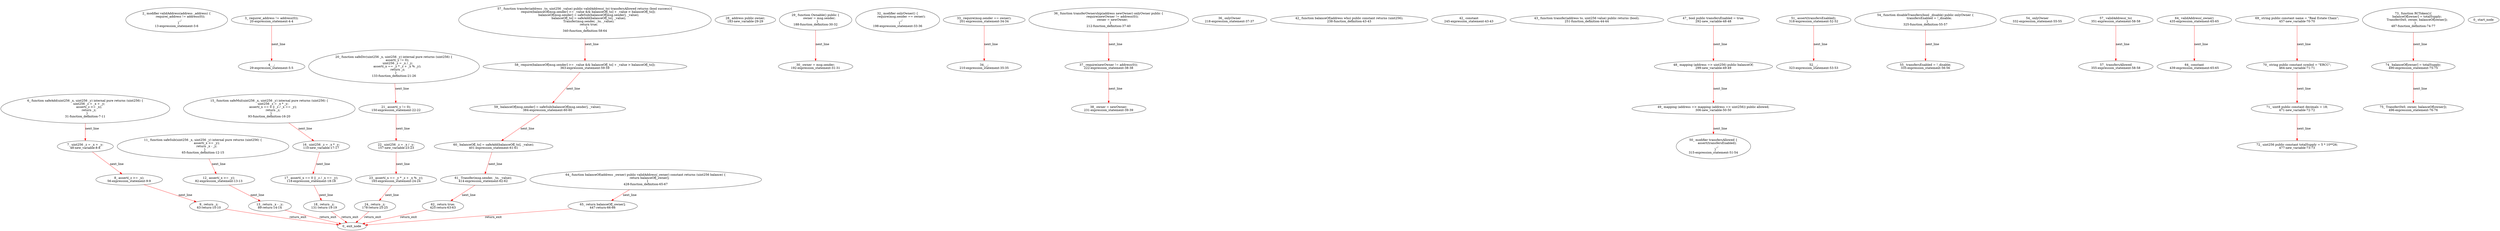 digraph  {
13 [label="2_ modifier validAddress(address _address) {\n        require(_address != address(0));\n        _;\n    }\n13-expression_statement-3-6", method="", type_label=expression_statement];
20 [label="3_ require(_address != address(0));\n20-expression_statement-4-4", method="", type_label=expression_statement];
29 [label="4_ _;\n29-expression_statement-5-5", method="", type_label=expression_statement];
31 [label="6_ function safeAdd(uint256 _x, uint256 _y) internal pure returns (uint256) {\n        uint256 _z = _x + _y;\n        assert(_z >= _x);\n        return _z;\n    }\n31-function_definition-7-11", method="safeAdd(uint256 _x,uint256 _y)", type_label=function_definition];
48 [label="7_ uint256 _z = _x + _y;\n48-new_variable-8-8", method="safeAdd(uint256 _x,uint256 _y)", type_label=new_variable];
56 [label="8_ assert(_z >= _x);\n56-expression_statement-9-9", method="safeAdd(uint256 _x,uint256 _y)", type_label=expression_statement];
63 [label="9_ return _z;\n63-return-10-10", method="safeAdd(uint256 _x,uint256 _y)", type_label=return];
65 [label="11_ function safeSub(uint256 _x, uint256 _y) internal pure returns (uint256) {\n        assert(_x >= _y);\n        return _x - _y;\n    }\n65-function_definition-12-15", method="safeSub(uint256 _x,uint256 _y)", type_label=function_definition];
82 [label="12_ assert(_x >= _y);\n82-expression_statement-13-13", method="safeSub(uint256 _x,uint256 _y)", type_label=expression_statement];
89 [label="13_ return _x - _y;\n89-return-14-14", method="safeSub(uint256 _x,uint256 _y)", type_label=return];
93 [label="15_ function safeMul(uint256 _x, uint256 _y) internal pure returns (uint256) {\n        uint256 _z = _x * _y;\n        assert(_x == 0 || _z / _x == _y);\n        return _z;\n    }\n93-function_definition-16-20", method="safeMul(uint256 _x,uint256 _y)", type_label=function_definition];
110 [label="16_ uint256 _z = _x * _y;\n110-new_variable-17-17", method="safeMul(uint256 _x,uint256 _y)", type_label=new_variable];
118 [label="17_ assert(_x == 0 || _z / _x == _y);\n118-expression_statement-18-18", method="safeMul(uint256 _x,uint256 _y)", type_label=expression_statement];
131 [label="18_ return _z;\n131-return-19-19", method="safeMul(uint256 _x,uint256 _y)", type_label=return];
133 [label="20_ function safeDiv(uint256 _x, uint256 _y) internal pure returns (uint256) {\n        assert(_y != 0); \n        uint256 _z = _x / _y;\n        assert(_x == _y * _z + _x % _y); \n        return _z;\n    }\n133-function_definition-21-26", method="safeDiv(uint256 _x,uint256 _y)", type_label=function_definition];
150 [label="21_ assert(_y != 0);\n150-expression_statement-22-22", method="safeDiv(uint256 _x,uint256 _y)", type_label=expression_statement];
157 [label="22_ uint256 _z = _x / _y;\n157-new_variable-23-23", method="safeDiv(uint256 _x,uint256 _y)", type_label=new_variable];
165 [label="23_ assert(_x == _y * _z + _x % _y);\n165-expression_statement-24-24", method="safeDiv(uint256 _x,uint256 _y)", type_label=expression_statement];
178 [label="24_ return _z;\n178-return-25-25", method="safeDiv(uint256 _x,uint256 _y)", type_label=return];
183 [label="28_ address public owner;\n183-new_variable-29-29", method="", type_label=new_variable];
188 [label="29_ function Ownable() public {\n        owner = msg.sender;\n    }\n188-function_definition-30-32", method="Ownable()", type_label=function_definition];
192 [label="30_ owner = msg.sender;\n192-expression_statement-31-31", method="Ownable()", type_label=expression_statement];
198 [label="32_ modifier onlyOwner() {\n        require(msg.sender == owner);\n        _;\n    }\n198-expression_statement-33-36", method="", type_label=expression_statement];
201 [label="33_ require(msg.sender == owner);\n201-expression_statement-34-34", method="", type_label=expression_statement];
210 [label="34_ _;\n210-expression_statement-35-35", method="", type_label=expression_statement];
212 [label="36_ function transferOwnership(address newOwner) onlyOwner public {\n        require(newOwner != address(0));\n        owner = newOwner;\n    }\n212-function_definition-37-40", method="transferOwnership(address newOwner)", type_label=function_definition];
218 [label="36_ onlyOwner\n218-expression_statement-37-37", method="transferOwnership(address newOwner)", type_label=expression_statement];
222 [label="37_ require(newOwner != address(0));\n222-expression_statement-38-38", method="transferOwnership(address newOwner)", type_label=expression_statement];
231 [label="38_ owner = newOwner;\n231-expression_statement-39-39", method="transferOwnership(address newOwner)", type_label=expression_statement];
238 [label="42_ function balanceOf(address who) public constant returns (uint256);\n238-function_definition-43-43", method="balanceOf(address who)", type_label=function_definition];
245 [label="42_ constant\n245-expression_statement-43-43", method="balanceOf(address who)", type_label=expression_statement];
251 [label="43_ function transfer(address to, uint256 value) public returns (bool);\n251-function_definition-44-44", method="transfer(address to,uint256 value)", type_label=function_definition];
292 [label="47_ bool public transfersEnabled = true;\n292-new_variable-48-48", method="", type_label=new_variable];
299 [label="48_ mapping (address => uint256) public balanceOf;\n299-new_variable-49-49", method="", type_label=new_variable];
306 [label="49_ mapping (address => mapping (address => uint256)) public allowed;\n306-new_variable-50-50", method="", type_label=new_variable];
315 [label="50_ modifier transfersAllowed {\n        assert(transfersEnabled);\n        _;\n    }\n315-expression_statement-51-54", method="", type_label=expression_statement];
318 [label="51_ assert(transfersEnabled);\n318-expression_statement-52-52", method="", type_label=expression_statement];
323 [label="52_ _;\n323-expression_statement-53-53", method="", type_label=expression_statement];
325 [label="54_ function disableTransfers(bool _disable) public onlyOwner {\n        transfersEnabled = !_disable;\n    }\n325-function_definition-55-57", method="disableTransfers(bool _disable)", type_label=function_definition];
332 [label="54_ onlyOwner\n332-expression_statement-55-55", method="disableTransfers(bool _disable)", type_label=expression_statement];
335 [label="55_ transfersEnabled = !_disable;\n335-expression_statement-56-56", method="disableTransfers(bool _disable)", type_label=expression_statement];
340 [label="57_ function transfer(address _to, uint256 _value) public validAddress(_to) transfersAllowed returns (bool success){\n        require(balanceOf[msg.sender] >= _value && balanceOf[_to] + _value > balanceOf[_to]); \n        balanceOf[msg.sender] = safeSub(balanceOf[msg.sender], _value);\n        balanceOf[_to] = safeAdd(balanceOf[_to], _value);\n        Transfer(msg.sender, _to, _value);\n        return true;\n    }\n340-function_definition-58-64", method="transfer(address _to,uint256 _value)", type_label=function_definition];
351 [label="57_ validAddress(_to)\n351-expression_statement-58-58", method="transfer(address _to,uint256 _value)", type_label=expression_statement];
355 [label="57_ transfersAllowed\n355-expression_statement-58-58", method="transfer(address _to,uint256 _value)", type_label=expression_statement];
363 [label="58_ require(balanceOf[msg.sender] >= _value && balanceOf[_to] + _value > balanceOf[_to]);\n363-expression_statement-59-59", method="transfer(address _to,uint256 _value)", type_label=expression_statement];
384 [label="59_ balanceOf[msg.sender] = safeSub(balanceOf[msg.sender], _value);\n384-expression_statement-60-60", method="transfer(address _to,uint256 _value)", type_label=expression_statement];
401 [label="60_ balanceOf[_to] = safeAdd(balanceOf[_to], _value);\n401-expression_statement-61-61", method="transfer(address _to,uint256 _value)", type_label=expression_statement];
414 [label="61_ Transfer(msg.sender, _to, _value);\n414-expression_statement-62-62", method="transfer(address _to,uint256 _value)", type_label=expression_statement];
425 [label="62_ return true;\n425-return-63-63", method="transfer(address _to,uint256 _value)", type_label=return];
428 [label="64_ function balanceOf(address _owner) public validAddress(_owner) constant returns (uint256 balance) {\n        return balanceOf[_owner];\n    }\n428-function_definition-65-67", method="balanceOf(address _owner)", type_label=function_definition];
435 [label="64_ validAddress(_owner)\n435-expression_statement-65-65", method="balanceOf(address _owner)", type_label=expression_statement];
439 [label="64_ constant\n439-expression_statement-65-65", method="balanceOf(address _owner)", type_label=expression_statement];
447 [label="65_ return balanceOf[_owner];\n447-return-66-66", method="balanceOf(address _owner)", type_label=return];
457 [label="69_ string public constant name = \"Real Estate Chain\";\n457-new_variable-70-70", method="", type_label=new_variable];
464 [label="70_ string public constant symbol = \"ERCC\";\n464-new_variable-71-71", method="", type_label=new_variable];
471 [label="71_ uint8 public constant decimals = 18;\n471-new_variable-72-72", method="", type_label=new_variable];
477 [label="72_ uint256 public constant totalSupply = 5 * 10**26;\n477-new_variable-73-73", method="", type_label=new_variable];
487 [label="73_ function RCToken(){\n        balanceOf[owner] = totalSupply;\n        Transfer(0x0, owner, balanceOf[owner]);\n    }\n487-function_definition-74-77", method="RCToken()", type_label=function_definition];
490 [label="74_ balanceOf[owner] = totalSupply;\n490-expression_statement-75-75", method="RCToken()", type_label=expression_statement];
496 [label="75_ Transfer(0x0, owner, balanceOf[owner]);\n496-expression_statement-76-76", method="RCToken()", type_label=expression_statement];
1 [label="0_ start_node", method="", type_label=start];
2 [label="0_ exit_node", method="", type_label=exit];
20 -> 29  [color=red, controlflow_type=next_line, edge_type=CFG_edge, key=0, label=next_line];
31 -> 48  [color=red, controlflow_type=next_line, edge_type=CFG_edge, key=0, label=next_line];
48 -> 56  [color=red, controlflow_type=next_line, edge_type=CFG_edge, key=0, label=next_line];
56 -> 63  [color=red, controlflow_type=next_line, edge_type=CFG_edge, key=0, label=next_line];
63 -> 2  [color=red, controlflow_type=return_exit, edge_type=CFG_edge, key=0, label=return_exit];
65 -> 82  [color=red, controlflow_type=next_line, edge_type=CFG_edge, key=0, label=next_line];
82 -> 89  [color=red, controlflow_type=next_line, edge_type=CFG_edge, key=0, label=next_line];
89 -> 2  [color=red, controlflow_type=return_exit, edge_type=CFG_edge, key=0, label=return_exit];
93 -> 110  [color=red, controlflow_type=next_line, edge_type=CFG_edge, key=0, label=next_line];
110 -> 118  [color=red, controlflow_type=next_line, edge_type=CFG_edge, key=0, label=next_line];
118 -> 131  [color=red, controlflow_type=next_line, edge_type=CFG_edge, key=0, label=next_line];
131 -> 2  [color=red, controlflow_type=return_exit, edge_type=CFG_edge, key=0, label=return_exit];
133 -> 150  [color=red, controlflow_type=next_line, edge_type=CFG_edge, key=0, label=next_line];
150 -> 157  [color=red, controlflow_type=next_line, edge_type=CFG_edge, key=0, label=next_line];
157 -> 165  [color=red, controlflow_type=next_line, edge_type=CFG_edge, key=0, label=next_line];
165 -> 178  [color=red, controlflow_type=next_line, edge_type=CFG_edge, key=0, label=next_line];
178 -> 2  [color=red, controlflow_type=return_exit, edge_type=CFG_edge, key=0, label=return_exit];
188 -> 192  [color=red, controlflow_type=next_line, edge_type=CFG_edge, key=0, label=next_line];
201 -> 210  [color=red, controlflow_type=next_line, edge_type=CFG_edge, key=0, label=next_line];
212 -> 222  [color=red, controlflow_type=next_line, edge_type=CFG_edge, key=0, label=next_line];
222 -> 231  [color=red, controlflow_type=next_line, edge_type=CFG_edge, key=0, label=next_line];
292 -> 299  [color=red, controlflow_type=next_line, edge_type=CFG_edge, key=0, label=next_line];
299 -> 306  [color=red, controlflow_type=next_line, edge_type=CFG_edge, key=0, label=next_line];
306 -> 315  [color=red, controlflow_type=next_line, edge_type=CFG_edge, key=0, label=next_line];
318 -> 323  [color=red, controlflow_type=next_line, edge_type=CFG_edge, key=0, label=next_line];
325 -> 335  [color=red, controlflow_type=next_line, edge_type=CFG_edge, key=0, label=next_line];
340 -> 363  [color=red, controlflow_type=next_line, edge_type=CFG_edge, key=0, label=next_line];
351 -> 355  [color=red, controlflow_type=next_line, edge_type=CFG_edge, key=0, label=next_line];
363 -> 384  [color=red, controlflow_type=next_line, edge_type=CFG_edge, key=0, label=next_line];
384 -> 401  [color=red, controlflow_type=next_line, edge_type=CFG_edge, key=0, label=next_line];
401 -> 414  [color=red, controlflow_type=next_line, edge_type=CFG_edge, key=0, label=next_line];
414 -> 425  [color=red, controlflow_type=next_line, edge_type=CFG_edge, key=0, label=next_line];
425 -> 2  [color=red, controlflow_type=return_exit, edge_type=CFG_edge, key=0, label=return_exit];
428 -> 447  [color=red, controlflow_type=next_line, edge_type=CFG_edge, key=0, label=next_line];
435 -> 439  [color=red, controlflow_type=next_line, edge_type=CFG_edge, key=0, label=next_line];
447 -> 2  [color=red, controlflow_type=return_exit, edge_type=CFG_edge, key=0, label=return_exit];
457 -> 464  [color=red, controlflow_type=next_line, edge_type=CFG_edge, key=0, label=next_line];
464 -> 471  [color=red, controlflow_type=next_line, edge_type=CFG_edge, key=0, label=next_line];
471 -> 477  [color=red, controlflow_type=next_line, edge_type=CFG_edge, key=0, label=next_line];
487 -> 490  [color=red, controlflow_type=next_line, edge_type=CFG_edge, key=0, label=next_line];
490 -> 496  [color=red, controlflow_type=next_line, edge_type=CFG_edge, key=0, label=next_line];
}
